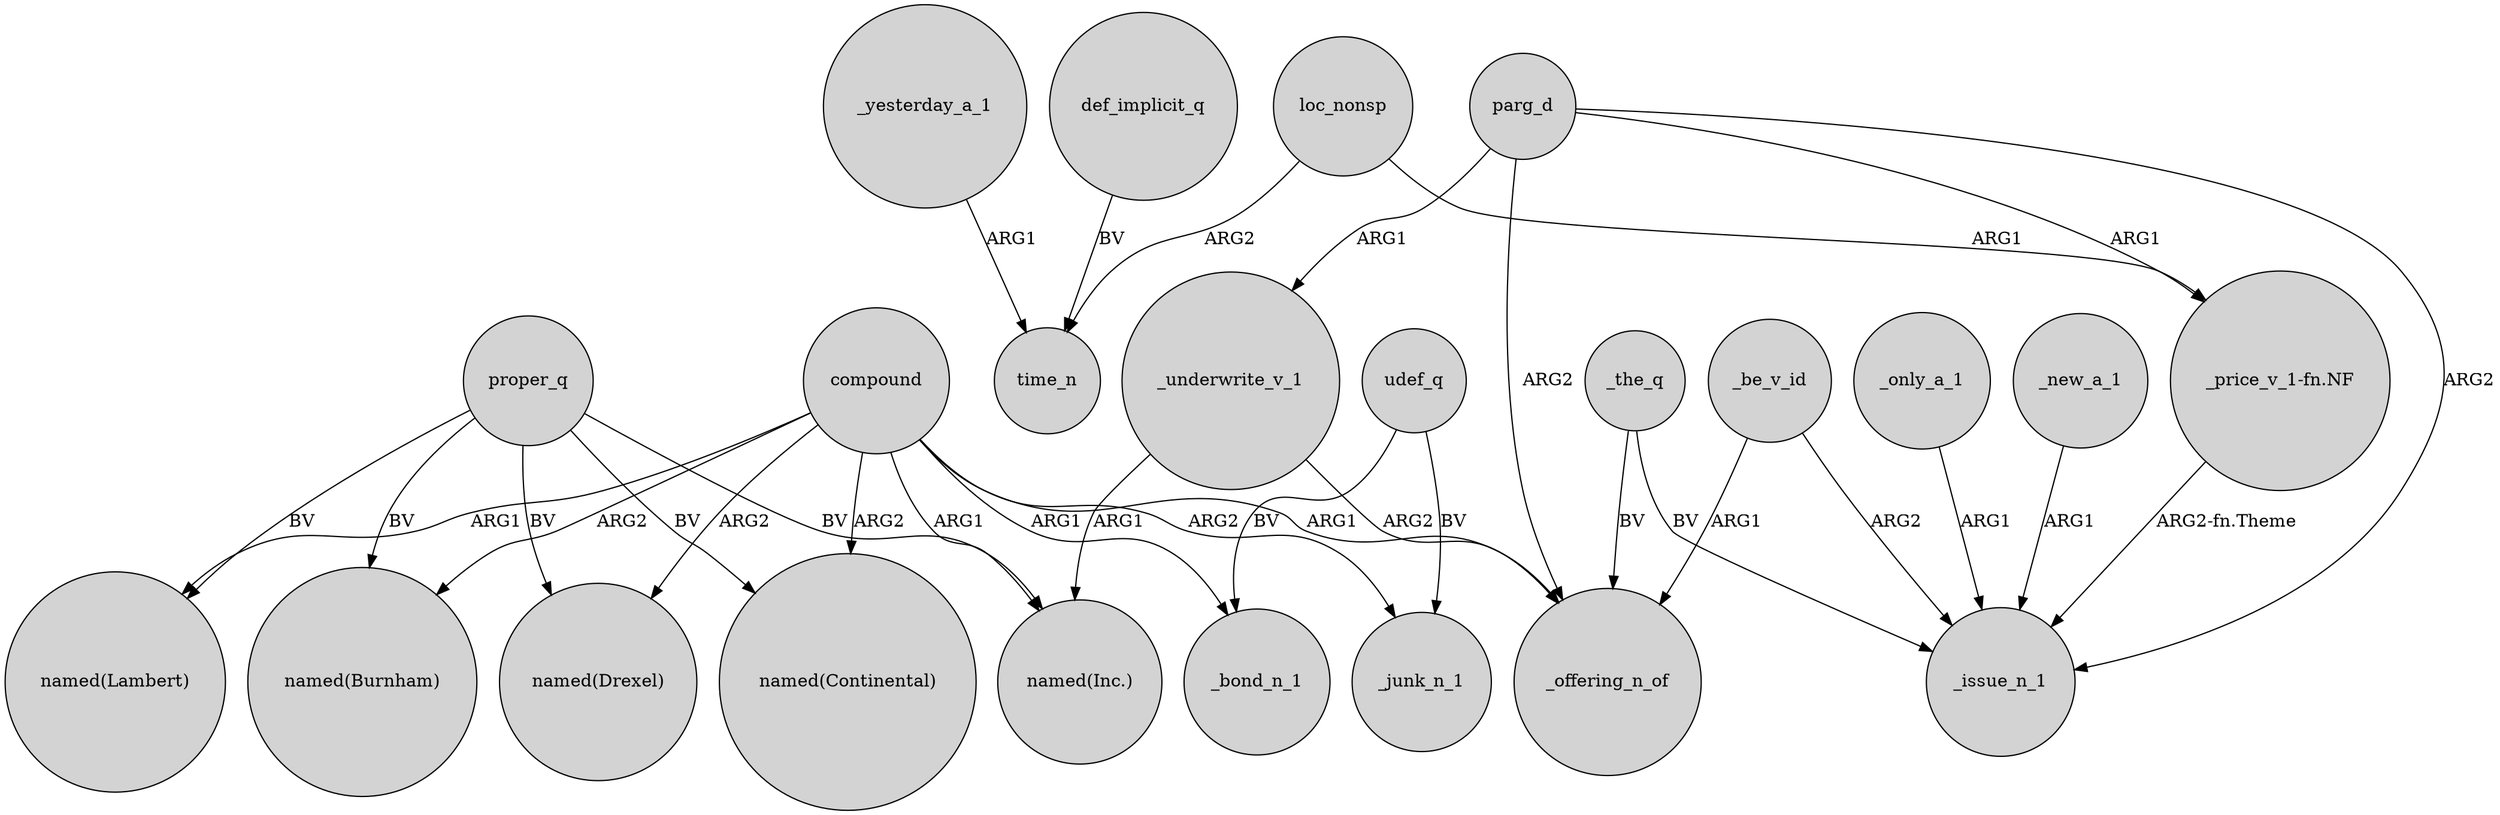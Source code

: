 digraph {
	node [shape=circle style=filled]
	proper_q -> "named(Inc.)" [label=BV]
	_yesterday_a_1 -> time_n [label=ARG1]
	compound -> "named(Burnham)" [label=ARG2]
	_be_v_id -> _offering_n_of [label=ARG1]
	compound -> "named(Continental)" [label=ARG2]
	proper_q -> "named(Lambert)" [label=BV]
	proper_q -> "named(Drexel)" [label=BV]
	compound -> "named(Lambert)" [label=ARG1]
	"_price_v_1-fn.NF" -> _issue_n_1 [label="ARG2-fn.Theme"]
	compound -> _bond_n_1 [label=ARG1]
	compound -> _junk_n_1 [label=ARG2]
	_the_q -> _issue_n_1 [label=BV]
	loc_nonsp -> time_n [label=ARG2]
	_underwrite_v_1 -> "named(Inc.)" [label=ARG1]
	parg_d -> _offering_n_of [label=ARG2]
	udef_q -> _junk_n_1 [label=BV]
	_the_q -> _offering_n_of [label=BV]
	udef_q -> _bond_n_1 [label=BV]
	loc_nonsp -> "_price_v_1-fn.NF" [label=ARG1]
	compound -> "named(Drexel)" [label=ARG2]
	proper_q -> "named(Continental)" [label=BV]
	_underwrite_v_1 -> _offering_n_of [label=ARG2]
	proper_q -> "named(Burnham)" [label=BV]
	_be_v_id -> _issue_n_1 [label=ARG2]
	parg_d -> "_price_v_1-fn.NF" [label=ARG1]
	parg_d -> _issue_n_1 [label=ARG2]
	_only_a_1 -> _issue_n_1 [label=ARG1]
	parg_d -> _underwrite_v_1 [label=ARG1]
	_new_a_1 -> _issue_n_1 [label=ARG1]
	compound -> _offering_n_of [label=ARG1]
	def_implicit_q -> time_n [label=BV]
	compound -> "named(Inc.)" [label=ARG1]
}

